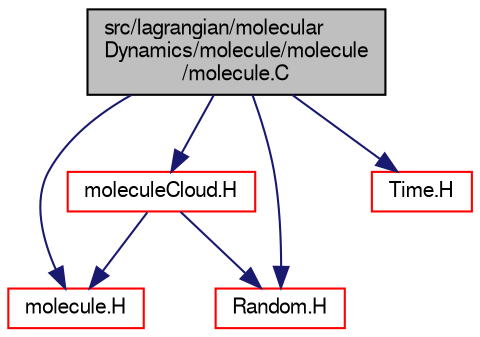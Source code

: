 digraph "src/lagrangian/molecularDynamics/molecule/molecule/molecule.C"
{
  bgcolor="transparent";
  edge [fontname="FreeSans",fontsize="10",labelfontname="FreeSans",labelfontsize="10"];
  node [fontname="FreeSans",fontsize="10",shape=record];
  Node0 [label="src/lagrangian/molecular\lDynamics/molecule/molecule\l/molecule.C",height=0.2,width=0.4,color="black", fillcolor="grey75", style="filled", fontcolor="black"];
  Node0 -> Node1 [color="midnightblue",fontsize="10",style="solid",fontname="FreeSans"];
  Node1 [label="moleculeCloud.H",height=0.2,width=0.4,color="red",URL="$a06452.html"];
  Node1 -> Node224 [color="midnightblue",fontsize="10",style="solid",fontname="FreeSans"];
  Node224 [label="molecule.H",height=0.2,width=0.4,color="red",URL="$a06440.html"];
  Node1 -> Node231 [color="midnightblue",fontsize="10",style="solid",fontname="FreeSans"];
  Node231 [label="Random.H",height=0.2,width=0.4,color="red",URL="$a12464.html"];
  Node0 -> Node224 [color="midnightblue",fontsize="10",style="solid",fontname="FreeSans"];
  Node0 -> Node231 [color="midnightblue",fontsize="10",style="solid",fontname="FreeSans"];
  Node0 -> Node261 [color="midnightblue",fontsize="10",style="solid",fontname="FreeSans"];
  Node261 [label="Time.H",height=0.2,width=0.4,color="red",URL="$a09311.html"];
}
